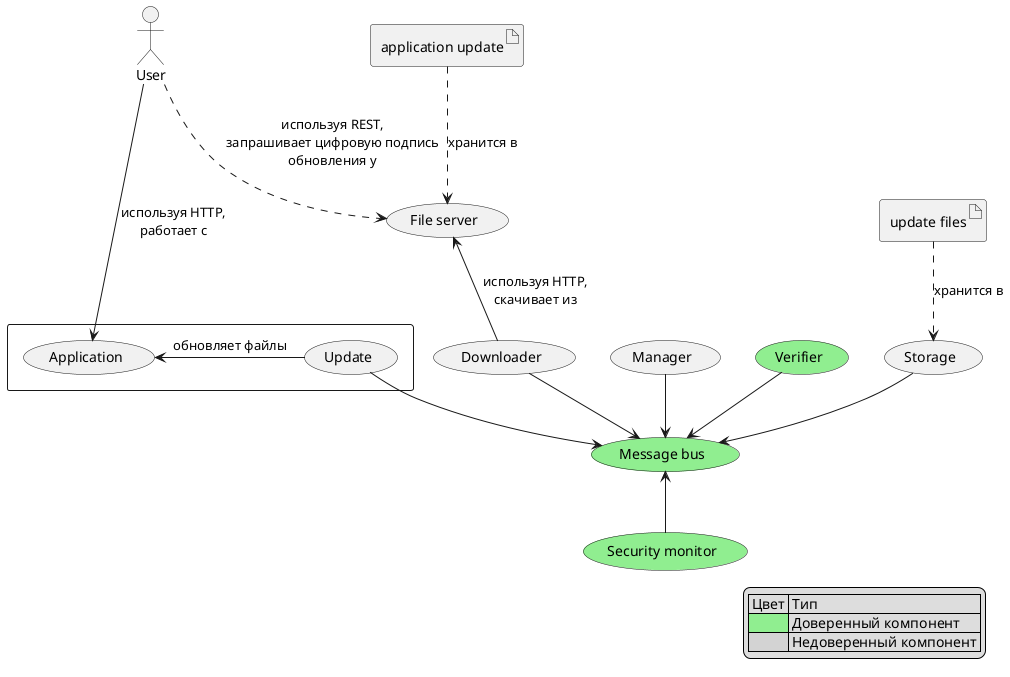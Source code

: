 @startuml

legend right
    | Цвет | Тип |
    |<#lightgreen>| Доверенный компонент |
    |<#lightgray>| Недоверенный компонент |
endlegend

rectangle {
    (Update)
    (Application)
}

:User: ---> Application: используя HTTP,\nработает с
Application <- Update: обновляет файлы

(Manager)
(File server) as server
(Downloader) as downloader
(Verifier) #lightgreen
(Storage)
(Message bus) as kafka #lightgreen
(Security monitor) as monitor #lightgreen 
artifact "application update" as update
artifact "update files" as updates

update ..> server: хранится в
:User: ..> server: используя REST,\nзапрашивает цифровую подпись\nобновления у
downloader -up-> server: используя HTTP,\nскачивает из
updates ..> Storage: хранится в

Update -down-> kafka
downloader -down-> kafka
Storage -down-> kafka
Manager -down-> kafka
Verifier -down-> kafka
monitor -up-> kafka


@enduml